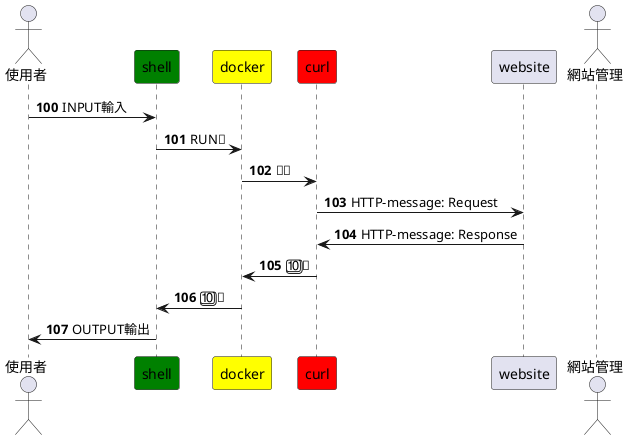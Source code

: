 @startuml
actor "使用者"  as User
participant shell #Green
participant docker #Yellow
participant curl #Red
participant website
actor "網站管理" as WebSiteOp
autonumber 100
User -> shell: INPUT輸入
shell -> docker: RUN🏇
docker -> curl: 🏇🏇
curl -> website: HTTP-message: Request  
website -> curl: HTTP-message: Response
curl -> docker: 🔟🔡
docker -> shell: 🔟🔡
shell -> User: OUTPUT輸出
@enduml
